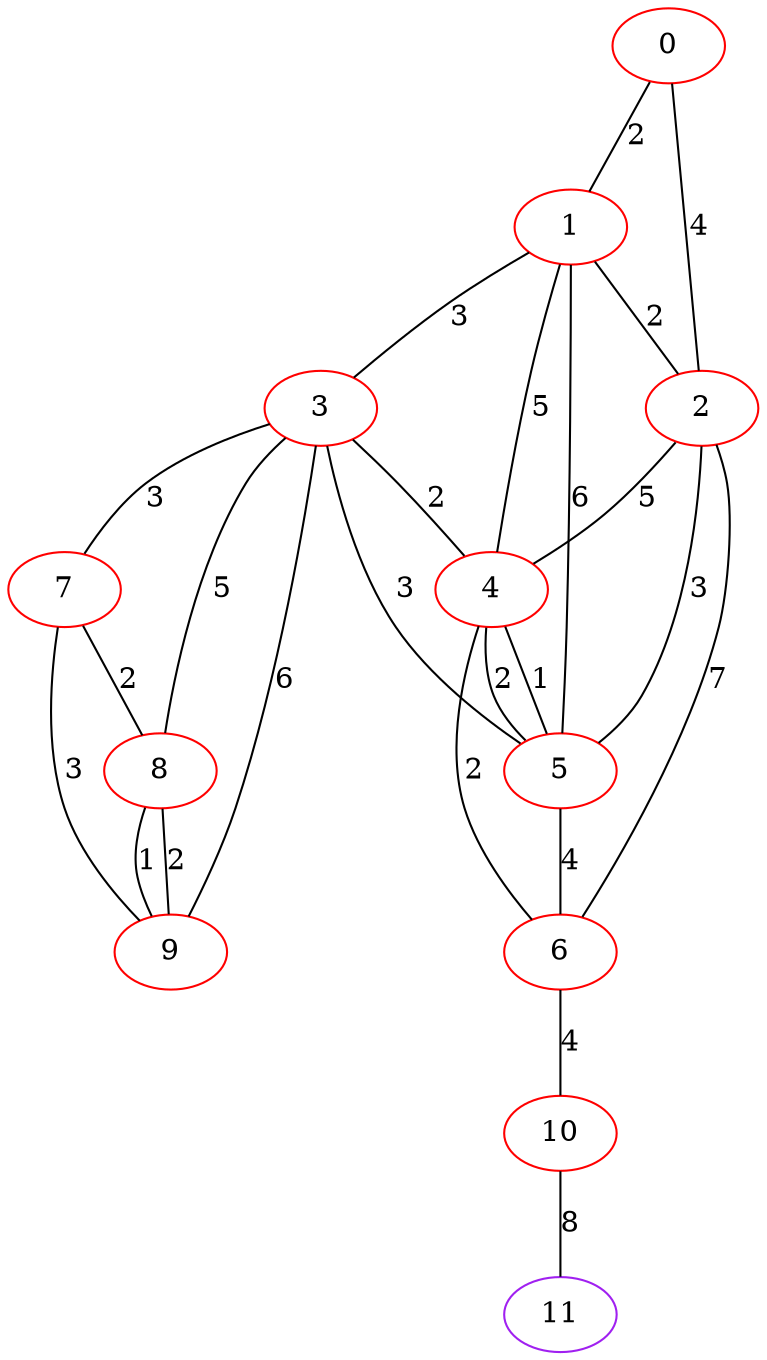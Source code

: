 graph "" {
0 [color=red, weight=1];
1 [color=red, weight=1];
2 [color=red, weight=1];
3 [color=red, weight=1];
4 [color=red, weight=1];
5 [color=red, weight=1];
6 [color=red, weight=1];
7 [color=red, weight=1];
8 [color=red, weight=1];
9 [color=red, weight=1];
10 [color=red, weight=1];
11 [color=purple, weight=4];
0 -- 1  [key=0, label=2];
0 -- 2  [key=0, label=4];
1 -- 2  [key=0, label=2];
1 -- 3  [key=0, label=3];
1 -- 4  [key=0, label=5];
1 -- 5  [key=0, label=6];
2 -- 4  [key=0, label=5];
2 -- 5  [key=0, label=3];
2 -- 6  [key=0, label=7];
3 -- 4  [key=0, label=2];
3 -- 5  [key=0, label=3];
3 -- 7  [key=0, label=3];
3 -- 8  [key=0, label=5];
3 -- 9  [key=0, label=6];
4 -- 5  [key=0, label=2];
4 -- 5  [key=1, label=1];
4 -- 6  [key=0, label=2];
5 -- 6  [key=0, label=4];
6 -- 10  [key=0, label=4];
7 -- 8  [key=0, label=2];
7 -- 9  [key=0, label=3];
8 -- 9  [key=0, label=1];
8 -- 9  [key=1, label=2];
10 -- 11  [key=0, label=8];
}
